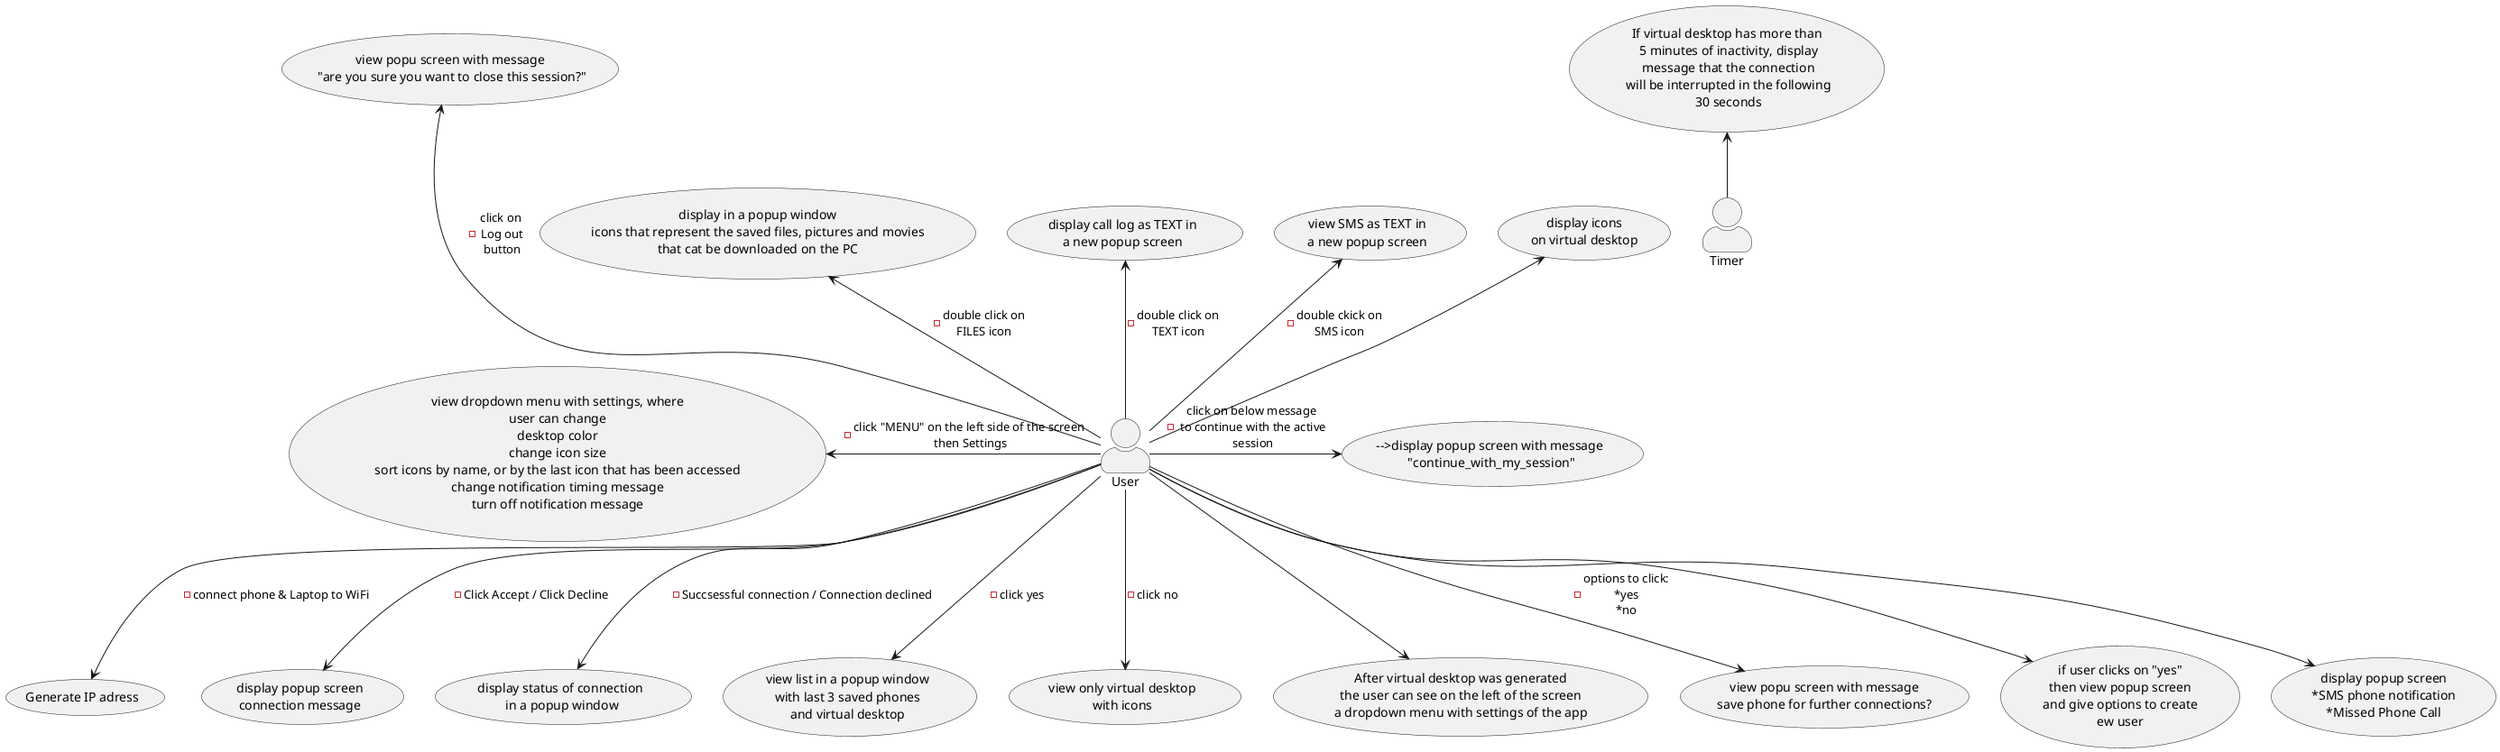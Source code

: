 @startuml
skinparam actorStyle awesome
User -->(Generate IP adress) :- connect phone & Laptop to WiFi
User --> (display popup screen\nconnection message) :- Click Accept / Click Decline
User --> (display status of connection\n in a popup window) :- Succsessful connection / Connection declined
User -->(view list in a popup window\nwith last 3 saved phones\nand virtual desktop) :- click yes
User -->(view only virtual desktop\nwith icons) :- click no
User --> (After virtual desktop was generated\nthe user can see on the left of the screen\na dropdown menu with settings of the app)
:User: -up-> (display icons\non virtual desktop)
:User: -up-> (view SMS as TEXT in\na new popup screen) :- double ckick on\nSMS icon
:User: -up-> (display call log as TEXT in\na new popup screen) :- double click on\nTEXT icon
:User: -left-> (view dropdown menu with settings, where\nuser can change\ndesktop color\nchange icon size\nsort icons by name, or by the last icon that has been accessed\nchange notification timing message\nturn off notification message) :- click "MENU" on the left side of the screen\n then Settings
:User: -down-> (view popu screen with message\nsave phone for further connections?) :- options to click:\n*yes\n*no
:User: -down-> (if user clicks on "yes"\nthen view popup screen\nand give options to create\new user)
:User: -up-> (display in a popup window\nicons that represent the saved files, pictures and movies\nthat cat be downloaded on the PC) :-double click on\nFILES icon
:User: -right-> (-->display popup screen with message\n "continue_with_my_session") :- click on below message\n to continue with the active\n session
:Timer: -up-> (If virtual desktop has more than\n 5 minutes of inactivity, display\n message that the connection\n will be interrupted in the following\n 30 seconds)
:User: -up--> (view popu screen with message\n "are you sure you want to close this session?") :- click on\n Log out\n button
:User: -down-> (display popup screen\n*SMS phone notification\n*Missed Phone Call)

@enduml